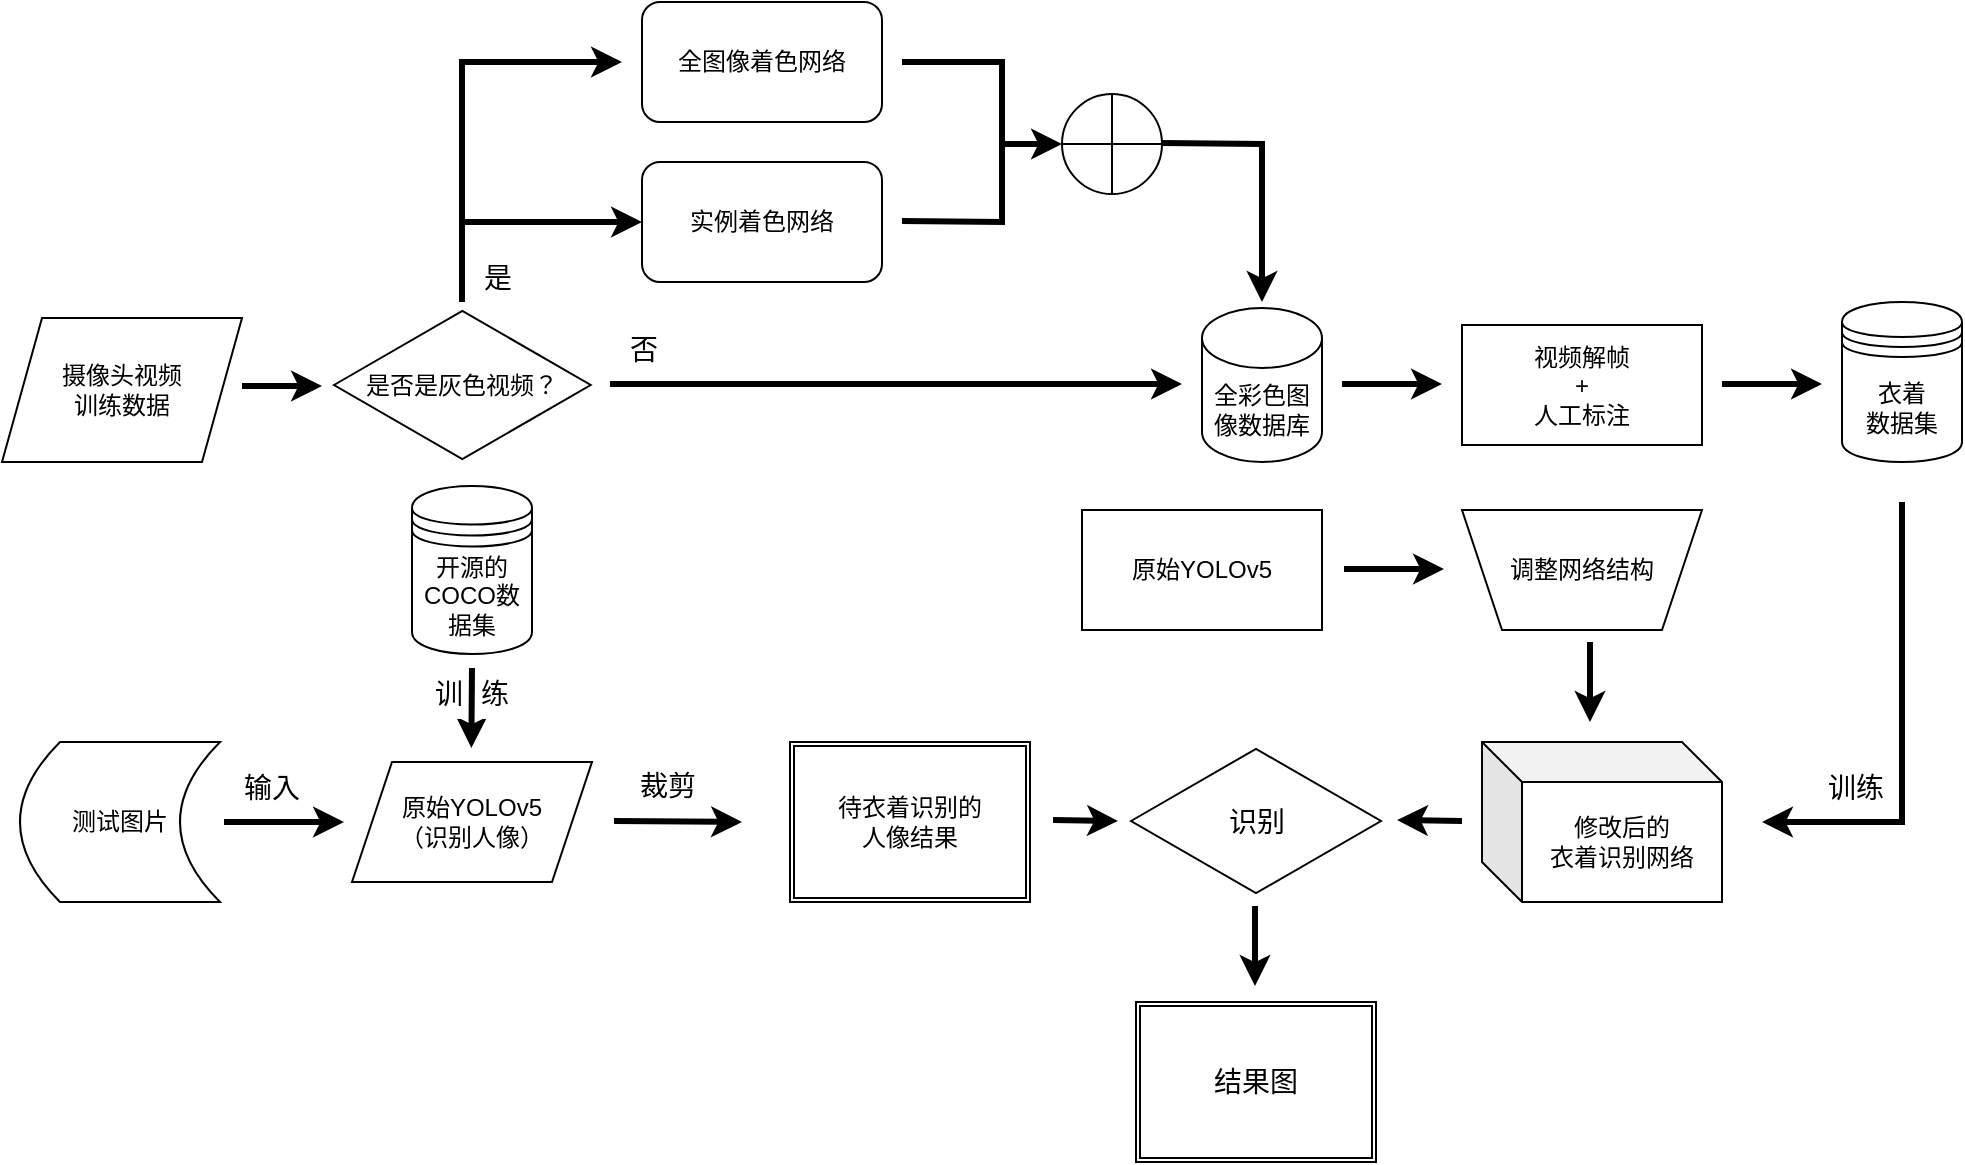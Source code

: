 <mxfile version="16.0.3" type="github">
  <diagram id="9fs0jbMGToxrDvv_5c6s" name="Page-1">
    <mxGraphModel dx="1422" dy="762" grid="1" gridSize="10" guides="1" tooltips="1" connect="1" arrows="1" fold="1" page="1" pageScale="1" pageWidth="827" pageHeight="1169" math="0" shadow="0">
      <root>
        <mxCell id="0" />
        <mxCell id="1" parent="0" />
        <mxCell id="qQ-a2JhAL3kPGBjxck63-1" value="摄像头视频&lt;br&gt;训练数据" style="shape=parallelogram;perimeter=parallelogramPerimeter;whiteSpace=wrap;html=1;fixedSize=1;" parent="1" vertex="1">
          <mxGeometry x="20" y="168" width="120" height="72" as="geometry" />
        </mxCell>
        <mxCell id="qQ-a2JhAL3kPGBjxck63-3" value="是否是灰色视频？" style="html=1;whiteSpace=wrap;aspect=fixed;shape=isoRectangle;" parent="1" vertex="1">
          <mxGeometry x="186" y="163" width="128.34" height="77" as="geometry" />
        </mxCell>
        <mxCell id="qQ-a2JhAL3kPGBjxck63-4" value="" style="endArrow=classic;html=1;rounded=0;strokeWidth=3;" parent="1" edge="1">
          <mxGeometry width="50" height="50" relative="1" as="geometry">
            <mxPoint x="140" y="202" as="sourcePoint" />
            <mxPoint x="180" y="202" as="targetPoint" />
          </mxGeometry>
        </mxCell>
        <mxCell id="qQ-a2JhAL3kPGBjxck63-6" value="全图像着色网络" style="rounded=1;whiteSpace=wrap;html=1;" parent="1" vertex="1">
          <mxGeometry x="340" y="10" width="120" height="60" as="geometry" />
        </mxCell>
        <mxCell id="qQ-a2JhAL3kPGBjxck63-7" value="实例着色网络" style="rounded=1;whiteSpace=wrap;html=1;" parent="1" vertex="1">
          <mxGeometry x="340" y="90" width="120" height="60" as="geometry" />
        </mxCell>
        <mxCell id="qQ-a2JhAL3kPGBjxck63-8" value="" style="endArrow=classic;html=1;rounded=0;strokeWidth=3;" parent="1" edge="1">
          <mxGeometry width="50" height="50" relative="1" as="geometry">
            <mxPoint x="250" y="160" as="sourcePoint" />
            <mxPoint x="330" y="40" as="targetPoint" />
            <Array as="points">
              <mxPoint x="250" y="40" />
            </Array>
          </mxGeometry>
        </mxCell>
        <mxCell id="qQ-a2JhAL3kPGBjxck63-9" value="" style="endArrow=classic;html=1;rounded=0;strokeWidth=3;entryX=0;entryY=0.5;entryDx=0;entryDy=0;" parent="1" target="qQ-a2JhAL3kPGBjxck63-7" edge="1">
          <mxGeometry width="50" height="50" relative="1" as="geometry">
            <mxPoint x="250" y="120" as="sourcePoint" />
            <mxPoint x="380" y="270" as="targetPoint" />
          </mxGeometry>
        </mxCell>
        <mxCell id="qQ-a2JhAL3kPGBjxck63-10" value="" style="shape=orEllipse;perimeter=ellipsePerimeter;whiteSpace=wrap;html=1;backgroundOutline=1;" parent="1" vertex="1">
          <mxGeometry x="550" y="56" width="50" height="50" as="geometry" />
        </mxCell>
        <mxCell id="qQ-a2JhAL3kPGBjxck63-11" value="" style="endArrow=classic;html=1;rounded=0;strokeWidth=3;entryX=0;entryY=0.5;entryDx=0;entryDy=0;" parent="1" target="qQ-a2JhAL3kPGBjxck63-10" edge="1">
          <mxGeometry width="50" height="50" relative="1" as="geometry">
            <mxPoint x="470" y="40" as="sourcePoint" />
            <mxPoint x="520" y="170" as="targetPoint" />
            <Array as="points">
              <mxPoint x="520" y="40" />
              <mxPoint x="520" y="81" />
            </Array>
          </mxGeometry>
        </mxCell>
        <mxCell id="qQ-a2JhAL3kPGBjxck63-12" value="" style="endArrow=none;html=1;rounded=0;strokeWidth=3;endFill=0;" parent="1" edge="1">
          <mxGeometry width="50" height="50" relative="1" as="geometry">
            <mxPoint x="470" y="119.5" as="sourcePoint" />
            <mxPoint x="520" y="80" as="targetPoint" />
            <Array as="points">
              <mxPoint x="520" y="120" />
            </Array>
          </mxGeometry>
        </mxCell>
        <mxCell id="qQ-a2JhAL3kPGBjxck63-13" value="" style="endArrow=classic;html=1;rounded=0;strokeWidth=3;" parent="1" edge="1">
          <mxGeometry width="50" height="50" relative="1" as="geometry">
            <mxPoint x="600" y="80.5" as="sourcePoint" />
            <mxPoint x="650" y="160" as="targetPoint" />
            <Array as="points">
              <mxPoint x="650" y="81" />
            </Array>
          </mxGeometry>
        </mxCell>
        <mxCell id="qQ-a2JhAL3kPGBjxck63-14" value="全彩色图像数据库" style="shape=cylinder3;whiteSpace=wrap;html=1;boundedLbl=1;backgroundOutline=1;size=15;" parent="1" vertex="1">
          <mxGeometry x="620" y="163" width="60" height="77" as="geometry" />
        </mxCell>
        <mxCell id="qQ-a2JhAL3kPGBjxck63-15" value="" style="endArrow=classic;html=1;rounded=0;strokeWidth=3;" parent="1" edge="1">
          <mxGeometry width="50" height="50" relative="1" as="geometry">
            <mxPoint x="324" y="201" as="sourcePoint" />
            <mxPoint x="610" y="201" as="targetPoint" />
          </mxGeometry>
        </mxCell>
        <mxCell id="qQ-a2JhAL3kPGBjxck63-16" value="" style="endArrow=classic;html=1;rounded=0;strokeWidth=3;" parent="1" edge="1">
          <mxGeometry width="50" height="50" relative="1" as="geometry">
            <mxPoint x="690" y="201" as="sourcePoint" />
            <mxPoint x="740" y="201" as="targetPoint" />
          </mxGeometry>
        </mxCell>
        <mxCell id="qQ-a2JhAL3kPGBjxck63-17" value="视频解帧&lt;br&gt;+&lt;br&gt;人工标注" style="rounded=0;whiteSpace=wrap;html=1;" parent="1" vertex="1">
          <mxGeometry x="750" y="171.5" width="120" height="60" as="geometry" />
        </mxCell>
        <mxCell id="qQ-a2JhAL3kPGBjxck63-18" value="" style="endArrow=classic;html=1;rounded=0;strokeWidth=3;" parent="1" edge="1">
          <mxGeometry width="50" height="50" relative="1" as="geometry">
            <mxPoint x="880" y="201" as="sourcePoint" />
            <mxPoint x="930" y="201" as="targetPoint" />
          </mxGeometry>
        </mxCell>
        <mxCell id="EEu4lTXLKkykwsV3e_mY-1" value="" style="endArrow=classic;html=1;rounded=0;strokeWidth=3;" edge="1" parent="1">
          <mxGeometry width="50" height="50" relative="1" as="geometry">
            <mxPoint x="970" y="260" as="sourcePoint" />
            <mxPoint x="900" y="420" as="targetPoint" />
            <Array as="points">
              <mxPoint x="970" y="420" />
            </Array>
          </mxGeometry>
        </mxCell>
        <mxCell id="EEu4lTXLKkykwsV3e_mY-2" value="原始YOLOv5" style="rounded=0;whiteSpace=wrap;html=1;" vertex="1" parent="1">
          <mxGeometry x="560" y="264" width="120" height="60" as="geometry" />
        </mxCell>
        <mxCell id="EEu4lTXLKkykwsV3e_mY-3" value="修改后的&lt;br&gt;衣着识别网络" style="shape=cube;whiteSpace=wrap;html=1;boundedLbl=1;backgroundOutline=1;darkOpacity=0.05;darkOpacity2=0.1;" vertex="1" parent="1">
          <mxGeometry x="760" y="380" width="120" height="80" as="geometry" />
        </mxCell>
        <mxCell id="EEu4lTXLKkykwsV3e_mY-4" value="调整网络结构" style="shape=trapezoid;perimeter=trapezoidPerimeter;whiteSpace=wrap;html=1;fixedSize=1;direction=west;" vertex="1" parent="1">
          <mxGeometry x="750" y="264" width="120" height="60" as="geometry" />
        </mxCell>
        <mxCell id="EEu4lTXLKkykwsV3e_mY-5" value="" style="endArrow=classic;html=1;rounded=0;strokeWidth=3;" edge="1" parent="1">
          <mxGeometry width="50" height="50" relative="1" as="geometry">
            <mxPoint x="691" y="293.5" as="sourcePoint" />
            <mxPoint x="741" y="293.5" as="targetPoint" />
          </mxGeometry>
        </mxCell>
        <mxCell id="EEu4lTXLKkykwsV3e_mY-6" value="" style="endArrow=classic;html=1;rounded=0;strokeWidth=3;" edge="1" parent="1">
          <mxGeometry width="50" height="50" relative="1" as="geometry">
            <mxPoint x="814" y="330" as="sourcePoint" />
            <mxPoint x="814" y="370" as="targetPoint" />
          </mxGeometry>
        </mxCell>
        <mxCell id="EEu4lTXLKkykwsV3e_mY-7" value="测试图片" style="shape=dataStorage;whiteSpace=wrap;html=1;fixedSize=1;" vertex="1" parent="1">
          <mxGeometry x="29" y="380" width="100" height="80" as="geometry" />
        </mxCell>
        <mxCell id="EEu4lTXLKkykwsV3e_mY-8" value="原始YOLOv5&lt;br&gt;（识别人像）" style="shape=parallelogram;perimeter=parallelogramPerimeter;whiteSpace=wrap;html=1;fixedSize=1;" vertex="1" parent="1">
          <mxGeometry x="195" y="390" width="120" height="60" as="geometry" />
        </mxCell>
        <mxCell id="EEu4lTXLKkykwsV3e_mY-9" value="衣着&lt;br&gt;数据集" style="shape=datastore;whiteSpace=wrap;html=1;" vertex="1" parent="1">
          <mxGeometry x="940" y="160" width="60" height="80" as="geometry" />
        </mxCell>
        <mxCell id="EEu4lTXLKkykwsV3e_mY-10" value="开源的COCO数据集" style="shape=datastore;whiteSpace=wrap;html=1;" vertex="1" parent="1">
          <mxGeometry x="225" y="252" width="60" height="84" as="geometry" />
        </mxCell>
        <mxCell id="EEu4lTXLKkykwsV3e_mY-11" value="" style="endArrow=classic;html=1;rounded=0;strokeWidth=3;" edge="1" parent="1">
          <mxGeometry width="50" height="50" relative="1" as="geometry">
            <mxPoint x="255" y="343" as="sourcePoint" />
            <mxPoint x="254.67" y="383" as="targetPoint" />
          </mxGeometry>
        </mxCell>
        <mxCell id="EEu4lTXLKkykwsV3e_mY-12" value="" style="endArrow=classic;html=1;rounded=0;strokeWidth=3;" edge="1" parent="1">
          <mxGeometry width="50" height="50" relative="1" as="geometry">
            <mxPoint x="131" y="420" as="sourcePoint" />
            <mxPoint x="191" y="420" as="targetPoint" />
          </mxGeometry>
        </mxCell>
        <mxCell id="EEu4lTXLKkykwsV3e_mY-13" value="待衣着识别的&lt;br&gt;人像结果" style="shape=ext;double=1;rounded=0;whiteSpace=wrap;html=1;" vertex="1" parent="1">
          <mxGeometry x="414" y="380" width="120" height="80" as="geometry" />
        </mxCell>
        <mxCell id="EEu4lTXLKkykwsV3e_mY-14" value="&lt;font style=&quot;font-size: 14px&quot;&gt;是&lt;/font&gt;" style="rounded=0;whiteSpace=wrap;html=1;strokeColor=#FFFFFF;" vertex="1" parent="1">
          <mxGeometry x="253" y="133" width="30" height="30" as="geometry" />
        </mxCell>
        <mxCell id="EEu4lTXLKkykwsV3e_mY-15" value="&lt;font style=&quot;font-size: 14px&quot;&gt;否&lt;/font&gt;" style="rounded=0;whiteSpace=wrap;html=1;strokeColor=#FFFFFF;" vertex="1" parent="1">
          <mxGeometry x="326" y="169" width="30" height="30" as="geometry" />
        </mxCell>
        <mxCell id="EEu4lTXLKkykwsV3e_mY-16" value="&lt;font style=&quot;font-size: 14px&quot;&gt;训练&lt;/font&gt;" style="rounded=0;whiteSpace=wrap;html=1;strokeColor=#FFFFFF;" vertex="1" parent="1">
          <mxGeometry x="927" y="388" width="40" height="30" as="geometry" />
        </mxCell>
        <mxCell id="EEu4lTXLKkykwsV3e_mY-17" value="" style="endArrow=classic;html=1;rounded=0;strokeWidth=3;" edge="1" parent="1">
          <mxGeometry width="50" height="50" relative="1" as="geometry">
            <mxPoint x="326" y="419.5" as="sourcePoint" />
            <mxPoint x="390" y="420" as="targetPoint" />
          </mxGeometry>
        </mxCell>
        <mxCell id="EEu4lTXLKkykwsV3e_mY-18" value="&lt;font style=&quot;font-size: 14px&quot;&gt;输入&lt;/font&gt;" style="rounded=0;whiteSpace=wrap;html=1;strokeColor=#FFFFFF;" vertex="1" parent="1">
          <mxGeometry x="135" y="388" width="40" height="30" as="geometry" />
        </mxCell>
        <mxCell id="EEu4lTXLKkykwsV3e_mY-19" value="&lt;span style=&quot;font-size: 14px&quot;&gt;裁剪&lt;/span&gt;" style="rounded=0;whiteSpace=wrap;html=1;strokeColor=#FFFFFF;" vertex="1" parent="1">
          <mxGeometry x="333" y="387" width="40" height="30" as="geometry" />
        </mxCell>
        <mxCell id="EEu4lTXLKkykwsV3e_mY-20" value="&lt;span style=&quot;font-size: 14px&quot;&gt;训&lt;/span&gt;" style="rounded=0;whiteSpace=wrap;html=1;strokeColor=#FFFFFF;" vertex="1" parent="1">
          <mxGeometry x="235" y="344" width="17" height="24" as="geometry" />
        </mxCell>
        <mxCell id="EEu4lTXLKkykwsV3e_mY-25" value="&lt;span style=&quot;font-size: 14px&quot;&gt;练&lt;/span&gt;" style="rounded=0;whiteSpace=wrap;html=1;strokeColor=#FFFFFF;" vertex="1" parent="1">
          <mxGeometry x="258" y="344" width="17" height="24" as="geometry" />
        </mxCell>
        <mxCell id="EEu4lTXLKkykwsV3e_mY-26" value="识别" style="html=1;whiteSpace=wrap;aspect=fixed;shape=isoRectangle;fontSize=14;strokeColor=#000000;" vertex="1" parent="1">
          <mxGeometry x="584.5" y="382" width="125" height="75" as="geometry" />
        </mxCell>
        <mxCell id="EEu4lTXLKkykwsV3e_mY-27" value="" style="endArrow=classic;html=1;rounded=0;strokeWidth=3;" edge="1" parent="1">
          <mxGeometry width="50" height="50" relative="1" as="geometry">
            <mxPoint x="545.5" y="419" as="sourcePoint" />
            <mxPoint x="578" y="419.5" as="targetPoint" />
          </mxGeometry>
        </mxCell>
        <mxCell id="EEu4lTXLKkykwsV3e_mY-29" value="" style="endArrow=none;html=1;rounded=0;strokeWidth=3;endFill=0;startArrow=classic;startFill=1;" edge="1" parent="1">
          <mxGeometry width="50" height="50" relative="1" as="geometry">
            <mxPoint x="717.5" y="419" as="sourcePoint" />
            <mxPoint x="750" y="419.5" as="targetPoint" />
          </mxGeometry>
        </mxCell>
        <mxCell id="EEu4lTXLKkykwsV3e_mY-30" value="结果图" style="shape=ext;double=1;rounded=0;whiteSpace=wrap;html=1;fontSize=14;strokeColor=#000000;" vertex="1" parent="1">
          <mxGeometry x="587" y="510" width="120" height="80" as="geometry" />
        </mxCell>
        <mxCell id="EEu4lTXLKkykwsV3e_mY-31" value="" style="endArrow=classic;html=1;rounded=0;strokeWidth=3;" edge="1" parent="1">
          <mxGeometry width="50" height="50" relative="1" as="geometry">
            <mxPoint x="646.5" y="462" as="sourcePoint" />
            <mxPoint x="646.5" y="502" as="targetPoint" />
          </mxGeometry>
        </mxCell>
      </root>
    </mxGraphModel>
  </diagram>
</mxfile>
